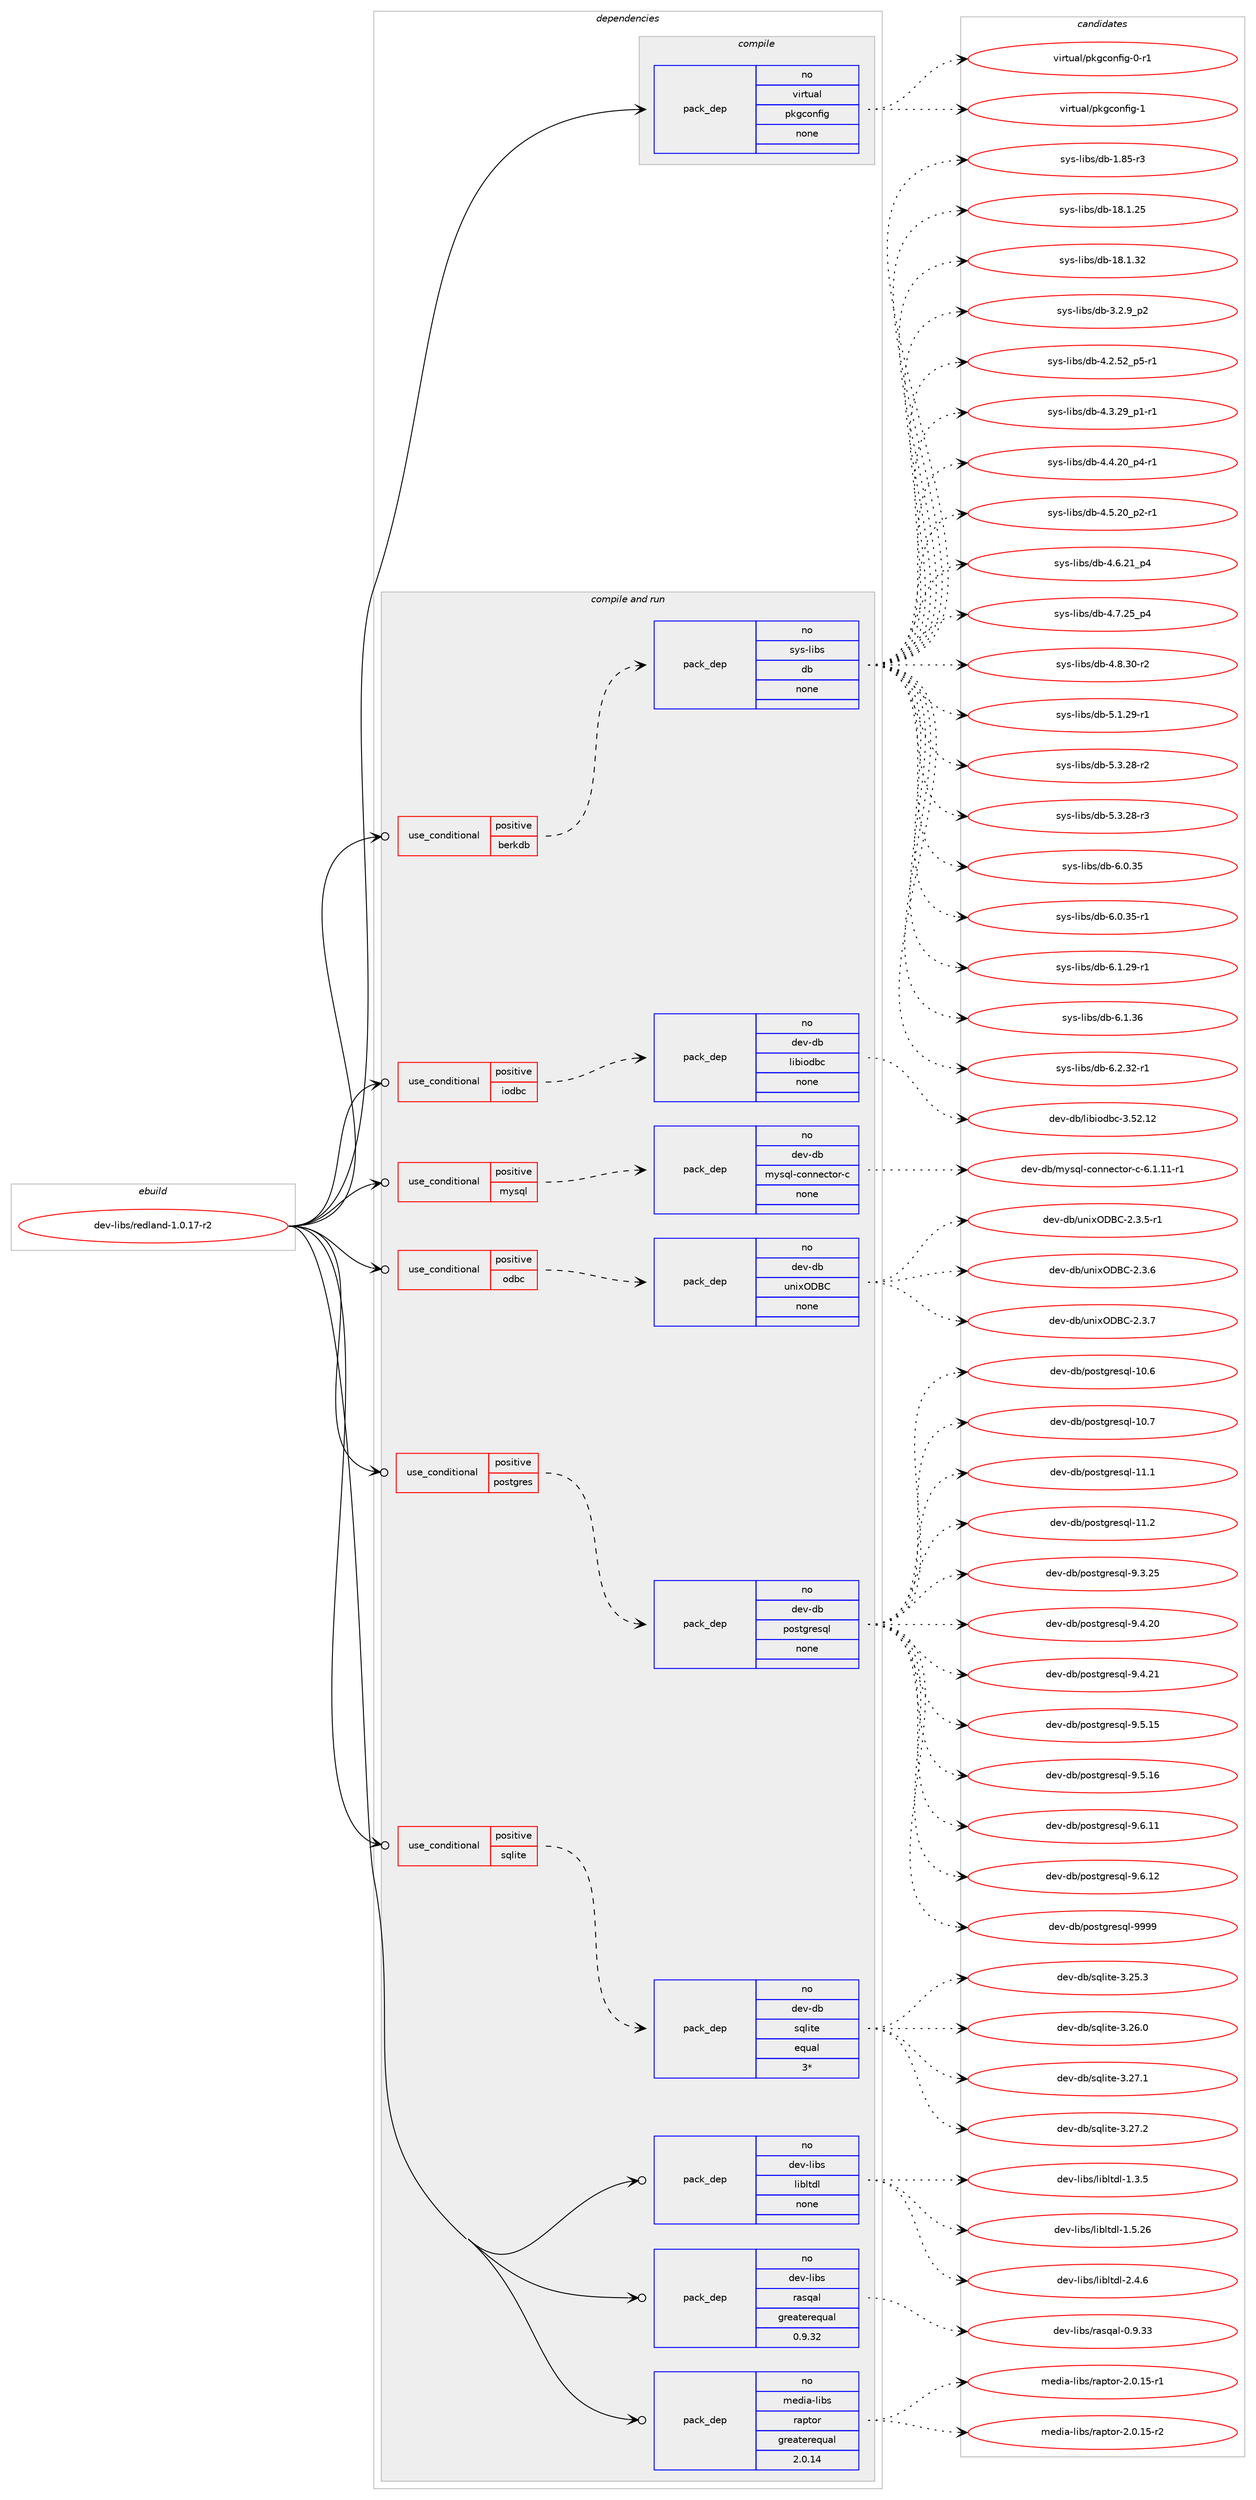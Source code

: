 digraph prolog {

# *************
# Graph options
# *************

newrank=true;
concentrate=true;
compound=true;
graph [rankdir=LR,fontname=Helvetica,fontsize=10,ranksep=1.5];#, ranksep=2.5, nodesep=0.2];
edge  [arrowhead=vee];
node  [fontname=Helvetica,fontsize=10];

# **********
# The ebuild
# **********

subgraph cluster_leftcol {
color=gray;
rank=same;
label=<<i>ebuild</i>>;
id [label="dev-libs/redland-1.0.17-r2", color=red, width=4, href="../dev-libs/redland-1.0.17-r2.svg"];
}

# ****************
# The dependencies
# ****************

subgraph cluster_midcol {
color=gray;
label=<<i>dependencies</i>>;
subgraph cluster_compile {
fillcolor="#eeeeee";
style=filled;
label=<<i>compile</i>>;
subgraph pack981917 {
dependency1371782 [label=<<TABLE BORDER="0" CELLBORDER="1" CELLSPACING="0" CELLPADDING="4" WIDTH="220"><TR><TD ROWSPAN="6" CELLPADDING="30">pack_dep</TD></TR><TR><TD WIDTH="110">no</TD></TR><TR><TD>virtual</TD></TR><TR><TD>pkgconfig</TD></TR><TR><TD>none</TD></TR><TR><TD></TD></TR></TABLE>>, shape=none, color=blue];
}
id:e -> dependency1371782:w [weight=20,style="solid",arrowhead="vee"];
}
subgraph cluster_compileandrun {
fillcolor="#eeeeee";
style=filled;
label=<<i>compile and run</i>>;
subgraph cond366898 {
dependency1371783 [label=<<TABLE BORDER="0" CELLBORDER="1" CELLSPACING="0" CELLPADDING="4"><TR><TD ROWSPAN="3" CELLPADDING="10">use_conditional</TD></TR><TR><TD>positive</TD></TR><TR><TD>berkdb</TD></TR></TABLE>>, shape=none, color=red];
subgraph pack981918 {
dependency1371784 [label=<<TABLE BORDER="0" CELLBORDER="1" CELLSPACING="0" CELLPADDING="4" WIDTH="220"><TR><TD ROWSPAN="6" CELLPADDING="30">pack_dep</TD></TR><TR><TD WIDTH="110">no</TD></TR><TR><TD>sys-libs</TD></TR><TR><TD>db</TD></TR><TR><TD>none</TD></TR><TR><TD></TD></TR></TABLE>>, shape=none, color=blue];
}
dependency1371783:e -> dependency1371784:w [weight=20,style="dashed",arrowhead="vee"];
}
id:e -> dependency1371783:w [weight=20,style="solid",arrowhead="odotvee"];
subgraph cond366899 {
dependency1371785 [label=<<TABLE BORDER="0" CELLBORDER="1" CELLSPACING="0" CELLPADDING="4"><TR><TD ROWSPAN="3" CELLPADDING="10">use_conditional</TD></TR><TR><TD>positive</TD></TR><TR><TD>iodbc</TD></TR></TABLE>>, shape=none, color=red];
subgraph pack981919 {
dependency1371786 [label=<<TABLE BORDER="0" CELLBORDER="1" CELLSPACING="0" CELLPADDING="4" WIDTH="220"><TR><TD ROWSPAN="6" CELLPADDING="30">pack_dep</TD></TR><TR><TD WIDTH="110">no</TD></TR><TR><TD>dev-db</TD></TR><TR><TD>libiodbc</TD></TR><TR><TD>none</TD></TR><TR><TD></TD></TR></TABLE>>, shape=none, color=blue];
}
dependency1371785:e -> dependency1371786:w [weight=20,style="dashed",arrowhead="vee"];
}
id:e -> dependency1371785:w [weight=20,style="solid",arrowhead="odotvee"];
subgraph cond366900 {
dependency1371787 [label=<<TABLE BORDER="0" CELLBORDER="1" CELLSPACING="0" CELLPADDING="4"><TR><TD ROWSPAN="3" CELLPADDING="10">use_conditional</TD></TR><TR><TD>positive</TD></TR><TR><TD>mysql</TD></TR></TABLE>>, shape=none, color=red];
subgraph pack981920 {
dependency1371788 [label=<<TABLE BORDER="0" CELLBORDER="1" CELLSPACING="0" CELLPADDING="4" WIDTH="220"><TR><TD ROWSPAN="6" CELLPADDING="30">pack_dep</TD></TR><TR><TD WIDTH="110">no</TD></TR><TR><TD>dev-db</TD></TR><TR><TD>mysql-connector-c</TD></TR><TR><TD>none</TD></TR><TR><TD></TD></TR></TABLE>>, shape=none, color=blue];
}
dependency1371787:e -> dependency1371788:w [weight=20,style="dashed",arrowhead="vee"];
}
id:e -> dependency1371787:w [weight=20,style="solid",arrowhead="odotvee"];
subgraph cond366901 {
dependency1371789 [label=<<TABLE BORDER="0" CELLBORDER="1" CELLSPACING="0" CELLPADDING="4"><TR><TD ROWSPAN="3" CELLPADDING="10">use_conditional</TD></TR><TR><TD>positive</TD></TR><TR><TD>odbc</TD></TR></TABLE>>, shape=none, color=red];
subgraph pack981921 {
dependency1371790 [label=<<TABLE BORDER="0" CELLBORDER="1" CELLSPACING="0" CELLPADDING="4" WIDTH="220"><TR><TD ROWSPAN="6" CELLPADDING="30">pack_dep</TD></TR><TR><TD WIDTH="110">no</TD></TR><TR><TD>dev-db</TD></TR><TR><TD>unixODBC</TD></TR><TR><TD>none</TD></TR><TR><TD></TD></TR></TABLE>>, shape=none, color=blue];
}
dependency1371789:e -> dependency1371790:w [weight=20,style="dashed",arrowhead="vee"];
}
id:e -> dependency1371789:w [weight=20,style="solid",arrowhead="odotvee"];
subgraph cond366902 {
dependency1371791 [label=<<TABLE BORDER="0" CELLBORDER="1" CELLSPACING="0" CELLPADDING="4"><TR><TD ROWSPAN="3" CELLPADDING="10">use_conditional</TD></TR><TR><TD>positive</TD></TR><TR><TD>postgres</TD></TR></TABLE>>, shape=none, color=red];
subgraph pack981922 {
dependency1371792 [label=<<TABLE BORDER="0" CELLBORDER="1" CELLSPACING="0" CELLPADDING="4" WIDTH="220"><TR><TD ROWSPAN="6" CELLPADDING="30">pack_dep</TD></TR><TR><TD WIDTH="110">no</TD></TR><TR><TD>dev-db</TD></TR><TR><TD>postgresql</TD></TR><TR><TD>none</TD></TR><TR><TD></TD></TR></TABLE>>, shape=none, color=blue];
}
dependency1371791:e -> dependency1371792:w [weight=20,style="dashed",arrowhead="vee"];
}
id:e -> dependency1371791:w [weight=20,style="solid",arrowhead="odotvee"];
subgraph cond366903 {
dependency1371793 [label=<<TABLE BORDER="0" CELLBORDER="1" CELLSPACING="0" CELLPADDING="4"><TR><TD ROWSPAN="3" CELLPADDING="10">use_conditional</TD></TR><TR><TD>positive</TD></TR><TR><TD>sqlite</TD></TR></TABLE>>, shape=none, color=red];
subgraph pack981923 {
dependency1371794 [label=<<TABLE BORDER="0" CELLBORDER="1" CELLSPACING="0" CELLPADDING="4" WIDTH="220"><TR><TD ROWSPAN="6" CELLPADDING="30">pack_dep</TD></TR><TR><TD WIDTH="110">no</TD></TR><TR><TD>dev-db</TD></TR><TR><TD>sqlite</TD></TR><TR><TD>equal</TD></TR><TR><TD>3*</TD></TR></TABLE>>, shape=none, color=blue];
}
dependency1371793:e -> dependency1371794:w [weight=20,style="dashed",arrowhead="vee"];
}
id:e -> dependency1371793:w [weight=20,style="solid",arrowhead="odotvee"];
subgraph pack981924 {
dependency1371795 [label=<<TABLE BORDER="0" CELLBORDER="1" CELLSPACING="0" CELLPADDING="4" WIDTH="220"><TR><TD ROWSPAN="6" CELLPADDING="30">pack_dep</TD></TR><TR><TD WIDTH="110">no</TD></TR><TR><TD>dev-libs</TD></TR><TR><TD>libltdl</TD></TR><TR><TD>none</TD></TR><TR><TD></TD></TR></TABLE>>, shape=none, color=blue];
}
id:e -> dependency1371795:w [weight=20,style="solid",arrowhead="odotvee"];
subgraph pack981925 {
dependency1371796 [label=<<TABLE BORDER="0" CELLBORDER="1" CELLSPACING="0" CELLPADDING="4" WIDTH="220"><TR><TD ROWSPAN="6" CELLPADDING="30">pack_dep</TD></TR><TR><TD WIDTH="110">no</TD></TR><TR><TD>dev-libs</TD></TR><TR><TD>rasqal</TD></TR><TR><TD>greaterequal</TD></TR><TR><TD>0.9.32</TD></TR></TABLE>>, shape=none, color=blue];
}
id:e -> dependency1371796:w [weight=20,style="solid",arrowhead="odotvee"];
subgraph pack981926 {
dependency1371797 [label=<<TABLE BORDER="0" CELLBORDER="1" CELLSPACING="0" CELLPADDING="4" WIDTH="220"><TR><TD ROWSPAN="6" CELLPADDING="30">pack_dep</TD></TR><TR><TD WIDTH="110">no</TD></TR><TR><TD>media-libs</TD></TR><TR><TD>raptor</TD></TR><TR><TD>greaterequal</TD></TR><TR><TD>2.0.14</TD></TR></TABLE>>, shape=none, color=blue];
}
id:e -> dependency1371797:w [weight=20,style="solid",arrowhead="odotvee"];
}
subgraph cluster_run {
fillcolor="#eeeeee";
style=filled;
label=<<i>run</i>>;
}
}

# **************
# The candidates
# **************

subgraph cluster_choices {
rank=same;
color=gray;
label=<<i>candidates</i>>;

subgraph choice981917 {
color=black;
nodesep=1;
choice11810511411611797108471121071039911111010210510345484511449 [label="virtual/pkgconfig-0-r1", color=red, width=4,href="../virtual/pkgconfig-0-r1.svg"];
choice1181051141161179710847112107103991111101021051034549 [label="virtual/pkgconfig-1", color=red, width=4,href="../virtual/pkgconfig-1.svg"];
dependency1371782:e -> choice11810511411611797108471121071039911111010210510345484511449:w [style=dotted,weight="100"];
dependency1371782:e -> choice1181051141161179710847112107103991111101021051034549:w [style=dotted,weight="100"];
}
subgraph choice981918 {
color=black;
nodesep=1;
choice1151211154510810598115471009845494656534511451 [label="sys-libs/db-1.85-r3", color=red, width=4,href="../sys-libs/db-1.85-r3.svg"];
choice115121115451081059811547100984549564649465053 [label="sys-libs/db-18.1.25", color=red, width=4,href="../sys-libs/db-18.1.25.svg"];
choice115121115451081059811547100984549564649465150 [label="sys-libs/db-18.1.32", color=red, width=4,href="../sys-libs/db-18.1.32.svg"];
choice115121115451081059811547100984551465046579511250 [label="sys-libs/db-3.2.9_p2", color=red, width=4,href="../sys-libs/db-3.2.9_p2.svg"];
choice115121115451081059811547100984552465046535095112534511449 [label="sys-libs/db-4.2.52_p5-r1", color=red, width=4,href="../sys-libs/db-4.2.52_p5-r1.svg"];
choice115121115451081059811547100984552465146505795112494511449 [label="sys-libs/db-4.3.29_p1-r1", color=red, width=4,href="../sys-libs/db-4.3.29_p1-r1.svg"];
choice115121115451081059811547100984552465246504895112524511449 [label="sys-libs/db-4.4.20_p4-r1", color=red, width=4,href="../sys-libs/db-4.4.20_p4-r1.svg"];
choice115121115451081059811547100984552465346504895112504511449 [label="sys-libs/db-4.5.20_p2-r1", color=red, width=4,href="../sys-libs/db-4.5.20_p2-r1.svg"];
choice11512111545108105981154710098455246544650499511252 [label="sys-libs/db-4.6.21_p4", color=red, width=4,href="../sys-libs/db-4.6.21_p4.svg"];
choice11512111545108105981154710098455246554650539511252 [label="sys-libs/db-4.7.25_p4", color=red, width=4,href="../sys-libs/db-4.7.25_p4.svg"];
choice11512111545108105981154710098455246564651484511450 [label="sys-libs/db-4.8.30-r2", color=red, width=4,href="../sys-libs/db-4.8.30-r2.svg"];
choice11512111545108105981154710098455346494650574511449 [label="sys-libs/db-5.1.29-r1", color=red, width=4,href="../sys-libs/db-5.1.29-r1.svg"];
choice11512111545108105981154710098455346514650564511450 [label="sys-libs/db-5.3.28-r2", color=red, width=4,href="../sys-libs/db-5.3.28-r2.svg"];
choice11512111545108105981154710098455346514650564511451 [label="sys-libs/db-5.3.28-r3", color=red, width=4,href="../sys-libs/db-5.3.28-r3.svg"];
choice1151211154510810598115471009845544648465153 [label="sys-libs/db-6.0.35", color=red, width=4,href="../sys-libs/db-6.0.35.svg"];
choice11512111545108105981154710098455446484651534511449 [label="sys-libs/db-6.0.35-r1", color=red, width=4,href="../sys-libs/db-6.0.35-r1.svg"];
choice11512111545108105981154710098455446494650574511449 [label="sys-libs/db-6.1.29-r1", color=red, width=4,href="../sys-libs/db-6.1.29-r1.svg"];
choice1151211154510810598115471009845544649465154 [label="sys-libs/db-6.1.36", color=red, width=4,href="../sys-libs/db-6.1.36.svg"];
choice11512111545108105981154710098455446504651504511449 [label="sys-libs/db-6.2.32-r1", color=red, width=4,href="../sys-libs/db-6.2.32-r1.svg"];
dependency1371784:e -> choice1151211154510810598115471009845494656534511451:w [style=dotted,weight="100"];
dependency1371784:e -> choice115121115451081059811547100984549564649465053:w [style=dotted,weight="100"];
dependency1371784:e -> choice115121115451081059811547100984549564649465150:w [style=dotted,weight="100"];
dependency1371784:e -> choice115121115451081059811547100984551465046579511250:w [style=dotted,weight="100"];
dependency1371784:e -> choice115121115451081059811547100984552465046535095112534511449:w [style=dotted,weight="100"];
dependency1371784:e -> choice115121115451081059811547100984552465146505795112494511449:w [style=dotted,weight="100"];
dependency1371784:e -> choice115121115451081059811547100984552465246504895112524511449:w [style=dotted,weight="100"];
dependency1371784:e -> choice115121115451081059811547100984552465346504895112504511449:w [style=dotted,weight="100"];
dependency1371784:e -> choice11512111545108105981154710098455246544650499511252:w [style=dotted,weight="100"];
dependency1371784:e -> choice11512111545108105981154710098455246554650539511252:w [style=dotted,weight="100"];
dependency1371784:e -> choice11512111545108105981154710098455246564651484511450:w [style=dotted,weight="100"];
dependency1371784:e -> choice11512111545108105981154710098455346494650574511449:w [style=dotted,weight="100"];
dependency1371784:e -> choice11512111545108105981154710098455346514650564511450:w [style=dotted,weight="100"];
dependency1371784:e -> choice11512111545108105981154710098455346514650564511451:w [style=dotted,weight="100"];
dependency1371784:e -> choice1151211154510810598115471009845544648465153:w [style=dotted,weight="100"];
dependency1371784:e -> choice11512111545108105981154710098455446484651534511449:w [style=dotted,weight="100"];
dependency1371784:e -> choice11512111545108105981154710098455446494650574511449:w [style=dotted,weight="100"];
dependency1371784:e -> choice1151211154510810598115471009845544649465154:w [style=dotted,weight="100"];
dependency1371784:e -> choice11512111545108105981154710098455446504651504511449:w [style=dotted,weight="100"];
}
subgraph choice981919 {
color=black;
nodesep=1;
choice1001011184510098471081059810511110098994551465350464950 [label="dev-db/libiodbc-3.52.12", color=red, width=4,href="../dev-db/libiodbc-3.52.12.svg"];
dependency1371786:e -> choice1001011184510098471081059810511110098994551465350464950:w [style=dotted,weight="100"];
}
subgraph choice981920 {
color=black;
nodesep=1;
choice1001011184510098471091211151131084599111110110101991161111144599455446494649494511449 [label="dev-db/mysql-connector-c-6.1.11-r1", color=red, width=4,href="../dev-db/mysql-connector-c-6.1.11-r1.svg"];
dependency1371788:e -> choice1001011184510098471091211151131084599111110110101991161111144599455446494649494511449:w [style=dotted,weight="100"];
}
subgraph choice981921 {
color=black;
nodesep=1;
choice100101118451009847117110105120796866674550465146534511449 [label="dev-db/unixODBC-2.3.5-r1", color=red, width=4,href="../dev-db/unixODBC-2.3.5-r1.svg"];
choice10010111845100984711711010512079686667455046514654 [label="dev-db/unixODBC-2.3.6", color=red, width=4,href="../dev-db/unixODBC-2.3.6.svg"];
choice10010111845100984711711010512079686667455046514655 [label="dev-db/unixODBC-2.3.7", color=red, width=4,href="../dev-db/unixODBC-2.3.7.svg"];
dependency1371790:e -> choice100101118451009847117110105120796866674550465146534511449:w [style=dotted,weight="100"];
dependency1371790:e -> choice10010111845100984711711010512079686667455046514654:w [style=dotted,weight="100"];
dependency1371790:e -> choice10010111845100984711711010512079686667455046514655:w [style=dotted,weight="100"];
}
subgraph choice981922 {
color=black;
nodesep=1;
choice1001011184510098471121111151161031141011151131084549484654 [label="dev-db/postgresql-10.6", color=red, width=4,href="../dev-db/postgresql-10.6.svg"];
choice1001011184510098471121111151161031141011151131084549484655 [label="dev-db/postgresql-10.7", color=red, width=4,href="../dev-db/postgresql-10.7.svg"];
choice1001011184510098471121111151161031141011151131084549494649 [label="dev-db/postgresql-11.1", color=red, width=4,href="../dev-db/postgresql-11.1.svg"];
choice1001011184510098471121111151161031141011151131084549494650 [label="dev-db/postgresql-11.2", color=red, width=4,href="../dev-db/postgresql-11.2.svg"];
choice10010111845100984711211111511610311410111511310845574651465053 [label="dev-db/postgresql-9.3.25", color=red, width=4,href="../dev-db/postgresql-9.3.25.svg"];
choice10010111845100984711211111511610311410111511310845574652465048 [label="dev-db/postgresql-9.4.20", color=red, width=4,href="../dev-db/postgresql-9.4.20.svg"];
choice10010111845100984711211111511610311410111511310845574652465049 [label="dev-db/postgresql-9.4.21", color=red, width=4,href="../dev-db/postgresql-9.4.21.svg"];
choice10010111845100984711211111511610311410111511310845574653464953 [label="dev-db/postgresql-9.5.15", color=red, width=4,href="../dev-db/postgresql-9.5.15.svg"];
choice10010111845100984711211111511610311410111511310845574653464954 [label="dev-db/postgresql-9.5.16", color=red, width=4,href="../dev-db/postgresql-9.5.16.svg"];
choice10010111845100984711211111511610311410111511310845574654464949 [label="dev-db/postgresql-9.6.11", color=red, width=4,href="../dev-db/postgresql-9.6.11.svg"];
choice10010111845100984711211111511610311410111511310845574654464950 [label="dev-db/postgresql-9.6.12", color=red, width=4,href="../dev-db/postgresql-9.6.12.svg"];
choice1001011184510098471121111151161031141011151131084557575757 [label="dev-db/postgresql-9999", color=red, width=4,href="../dev-db/postgresql-9999.svg"];
dependency1371792:e -> choice1001011184510098471121111151161031141011151131084549484654:w [style=dotted,weight="100"];
dependency1371792:e -> choice1001011184510098471121111151161031141011151131084549484655:w [style=dotted,weight="100"];
dependency1371792:e -> choice1001011184510098471121111151161031141011151131084549494649:w [style=dotted,weight="100"];
dependency1371792:e -> choice1001011184510098471121111151161031141011151131084549494650:w [style=dotted,weight="100"];
dependency1371792:e -> choice10010111845100984711211111511610311410111511310845574651465053:w [style=dotted,weight="100"];
dependency1371792:e -> choice10010111845100984711211111511610311410111511310845574652465048:w [style=dotted,weight="100"];
dependency1371792:e -> choice10010111845100984711211111511610311410111511310845574652465049:w [style=dotted,weight="100"];
dependency1371792:e -> choice10010111845100984711211111511610311410111511310845574653464953:w [style=dotted,weight="100"];
dependency1371792:e -> choice10010111845100984711211111511610311410111511310845574653464954:w [style=dotted,weight="100"];
dependency1371792:e -> choice10010111845100984711211111511610311410111511310845574654464949:w [style=dotted,weight="100"];
dependency1371792:e -> choice10010111845100984711211111511610311410111511310845574654464950:w [style=dotted,weight="100"];
dependency1371792:e -> choice1001011184510098471121111151161031141011151131084557575757:w [style=dotted,weight="100"];
}
subgraph choice981923 {
color=black;
nodesep=1;
choice10010111845100984711511310810511610145514650534651 [label="dev-db/sqlite-3.25.3", color=red, width=4,href="../dev-db/sqlite-3.25.3.svg"];
choice10010111845100984711511310810511610145514650544648 [label="dev-db/sqlite-3.26.0", color=red, width=4,href="../dev-db/sqlite-3.26.0.svg"];
choice10010111845100984711511310810511610145514650554649 [label="dev-db/sqlite-3.27.1", color=red, width=4,href="../dev-db/sqlite-3.27.1.svg"];
choice10010111845100984711511310810511610145514650554650 [label="dev-db/sqlite-3.27.2", color=red, width=4,href="../dev-db/sqlite-3.27.2.svg"];
dependency1371794:e -> choice10010111845100984711511310810511610145514650534651:w [style=dotted,weight="100"];
dependency1371794:e -> choice10010111845100984711511310810511610145514650544648:w [style=dotted,weight="100"];
dependency1371794:e -> choice10010111845100984711511310810511610145514650554649:w [style=dotted,weight="100"];
dependency1371794:e -> choice10010111845100984711511310810511610145514650554650:w [style=dotted,weight="100"];
}
subgraph choice981924 {
color=black;
nodesep=1;
choice10010111845108105981154710810598108116100108454946514653 [label="dev-libs/libltdl-1.3.5", color=red, width=4,href="../dev-libs/libltdl-1.3.5.svg"];
choice1001011184510810598115471081059810811610010845494653465054 [label="dev-libs/libltdl-1.5.26", color=red, width=4,href="../dev-libs/libltdl-1.5.26.svg"];
choice10010111845108105981154710810598108116100108455046524654 [label="dev-libs/libltdl-2.4.6", color=red, width=4,href="../dev-libs/libltdl-2.4.6.svg"];
dependency1371795:e -> choice10010111845108105981154710810598108116100108454946514653:w [style=dotted,weight="100"];
dependency1371795:e -> choice1001011184510810598115471081059810811610010845494653465054:w [style=dotted,weight="100"];
dependency1371795:e -> choice10010111845108105981154710810598108116100108455046524654:w [style=dotted,weight="100"];
}
subgraph choice981925 {
color=black;
nodesep=1;
choice100101118451081059811547114971151139710845484657465151 [label="dev-libs/rasqal-0.9.33", color=red, width=4,href="../dev-libs/rasqal-0.9.33.svg"];
dependency1371796:e -> choice100101118451081059811547114971151139710845484657465151:w [style=dotted,weight="100"];
}
subgraph choice981926 {
color=black;
nodesep=1;
choice1091011001059745108105981154711497112116111114455046484649534511449 [label="media-libs/raptor-2.0.15-r1", color=red, width=4,href="../media-libs/raptor-2.0.15-r1.svg"];
choice1091011001059745108105981154711497112116111114455046484649534511450 [label="media-libs/raptor-2.0.15-r2", color=red, width=4,href="../media-libs/raptor-2.0.15-r2.svg"];
dependency1371797:e -> choice1091011001059745108105981154711497112116111114455046484649534511449:w [style=dotted,weight="100"];
dependency1371797:e -> choice1091011001059745108105981154711497112116111114455046484649534511450:w [style=dotted,weight="100"];
}
}

}

